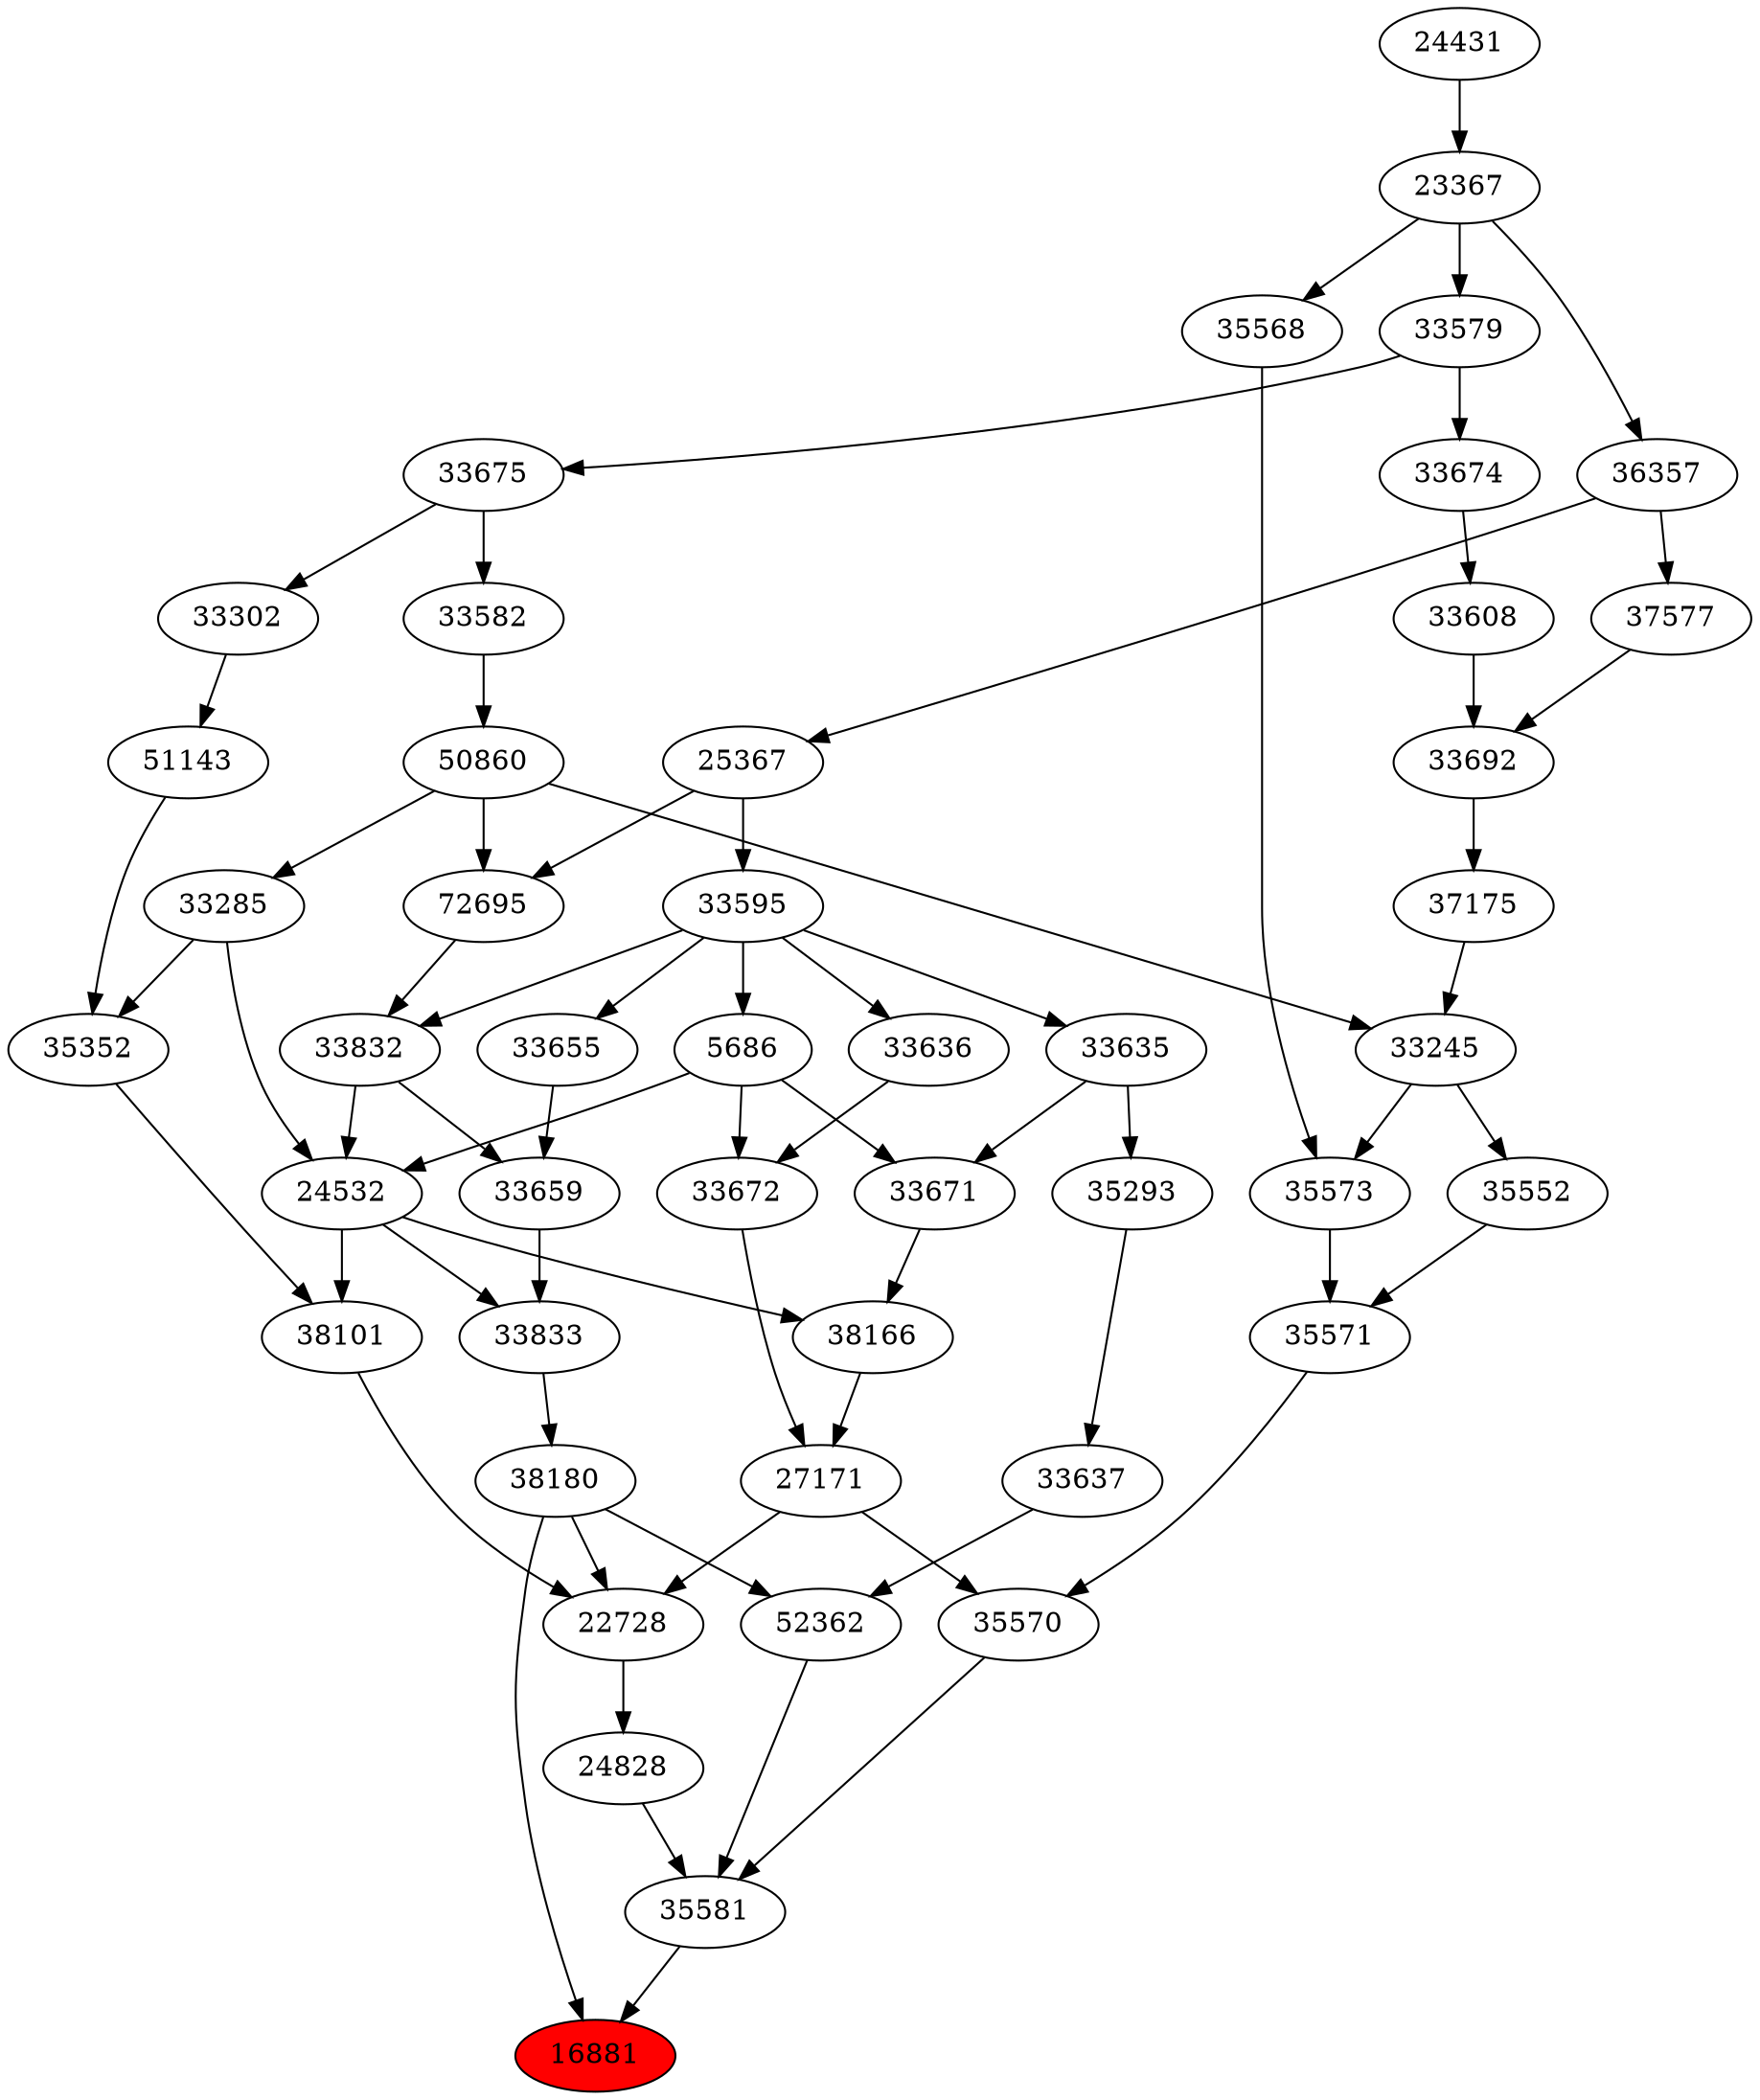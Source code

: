strict digraph{ 
16881 [label="16881" fillcolor=red style=filled]
35581 -> 16881
38180 -> 16881
35581 [label="35581"]
35570 -> 35581
24828 -> 35581
52362 -> 35581
38180 [label="38180"]
33833 -> 38180
35570 [label="35570"]
27171 -> 35570
35571 -> 35570
24828 [label="24828"]
22728 -> 24828
52362 [label="52362"]
33637 -> 52362
38180 -> 52362
33833 [label="33833"]
33659 -> 33833
24532 -> 33833
27171 [label="27171"]
33672 -> 27171
38166 -> 27171
35571 [label="35571"]
35573 -> 35571
35552 -> 35571
22728 [label="22728"]
27171 -> 22728
38101 -> 22728
38180 -> 22728
33637 [label="33637"]
35293 -> 33637
33659 [label="33659"]
33655 -> 33659
33832 -> 33659
24532 [label="24532"]
33285 -> 24532
5686 -> 24532
33832 -> 24532
33672 [label="33672"]
33636 -> 33672
5686 -> 33672
38166 [label="38166"]
24532 -> 38166
33671 -> 38166
35573 [label="35573"]
35568 -> 35573
33245 -> 35573
35552 [label="35552"]
33245 -> 35552
38101 [label="38101"]
24532 -> 38101
35352 -> 38101
35293 [label="35293"]
33635 -> 35293
33655 [label="33655"]
33595 -> 33655
33832 [label="33832"]
72695 -> 33832
33595 -> 33832
33285 [label="33285"]
50860 -> 33285
5686 [label="5686"]
33595 -> 5686
33636 [label="33636"]
33595 -> 33636
33671 [label="33671"]
5686 -> 33671
33635 -> 33671
35568 [label="35568"]
23367 -> 35568
33245 [label="33245"]
50860 -> 33245
37175 -> 33245
35352 [label="35352"]
33285 -> 35352
51143 -> 35352
33635 [label="33635"]
33595 -> 33635
33595 [label="33595"]
25367 -> 33595
72695 [label="72695"]
50860 -> 72695
25367 -> 72695
50860 [label="50860"]
33582 -> 50860
23367 [label="23367"]
24431 -> 23367
37175 [label="37175"]
33692 -> 37175
51143 [label="51143"]
33302 -> 51143
25367 [label="25367"]
36357 -> 25367
33582 [label="33582"]
33675 -> 33582
24431 [label="24431"]
33692 [label="33692"]
33608 -> 33692
37577 -> 33692
33302 [label="33302"]
33675 -> 33302
36357 [label="36357"]
23367 -> 36357
33675 [label="33675"]
33579 -> 33675
33608 [label="33608"]
33674 -> 33608
37577 [label="37577"]
36357 -> 37577
33579 [label="33579"]
23367 -> 33579
33674 [label="33674"]
33579 -> 33674
}